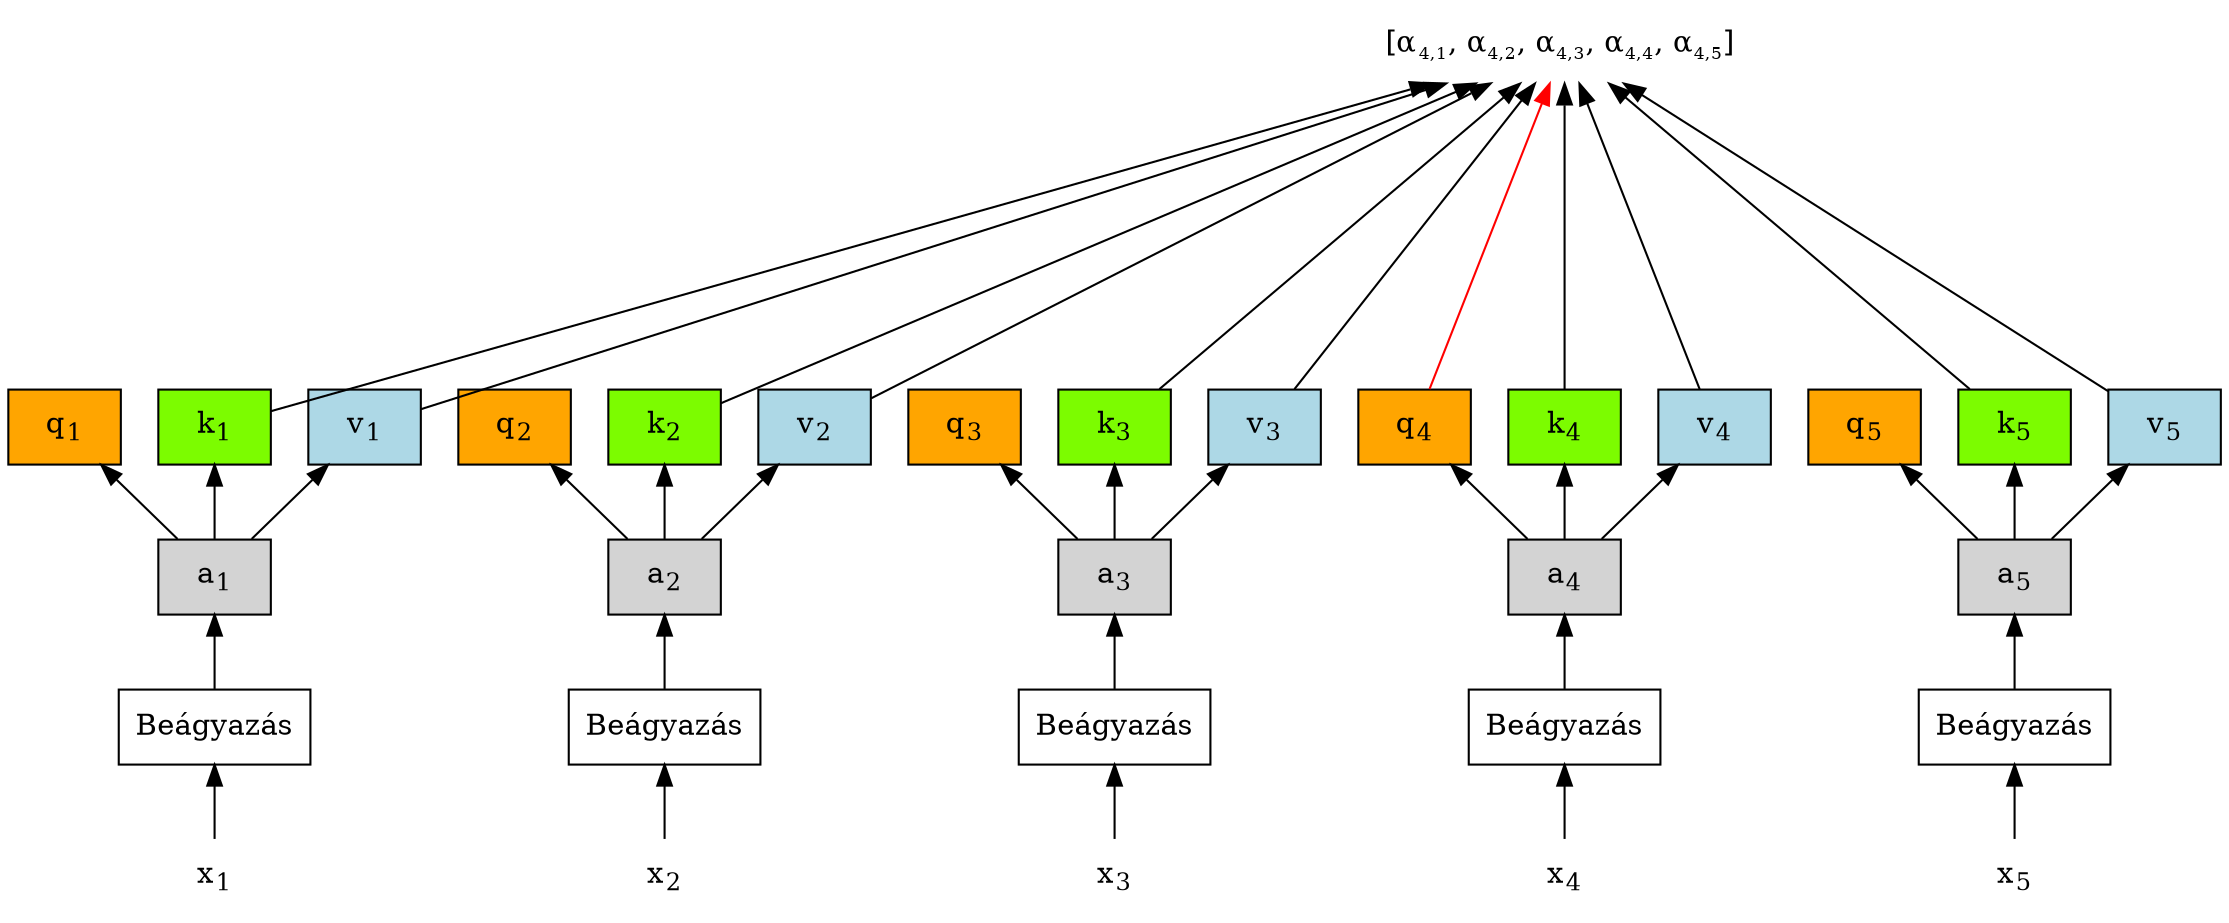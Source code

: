 digraph transformer {
    graph [dpi=300]
    rankdir = "BT"

    x1 [label=<x<sub>1</sub>>, shape="plaintext"]
    x2 [label=<x<sub>2</sub>>, shape="plaintext"]
    x3 [label=<x<sub>3</sub>>, shape="plaintext"]
    x4 [label=<x<sub>4</sub>>, shape="plaintext"]
    x5 [label=<x<sub>5</sub>>, shape="plaintext"]

    a1 [label=<a<sub>1</sub>>, shape="rectangle", style="filled", fillcolor=""]
    a2 [label=<a<sub>2</sub>>, shape="rectangle", style="filled", fillcolor=""]
    a3 [label=<a<sub>3</sub>>, shape="rectangle", style="filled", fillcolor=""]
    a4 [label=<a<sub>4</sub>>, shape="rectangle", style="filled", fillcolor=""]
    a5 [label=<a<sub>5</sub>>, shape="rectangle", style="filled", fillcolor=""]

    q1 [label=<q<sub>1</sub>>, shape="rectangle", style="filled", fillcolor="orange"]
    q2 [label=<q<sub>2</sub>>, shape="rectangle", style="filled", fillcolor="orange"]
    q3 [label=<q<sub>3</sub>>, shape="rectangle", style="filled", fillcolor="orange"]
    q4 [label=<q<sub>4</sub>>, shape="rectangle", style="filled", fillcolor="orange"]
    q5 [label=<q<sub>5</sub>>, shape="rectangle", style="filled", fillcolor="orange"]

    k1 [label=<k<sub>1</sub>>, shape="rectangle", style="filled", fillcolor="lawngreen"]
    k2 [label=<k<sub>2</sub>>, shape="rectangle", style="filled", fillcolor="lawngreen"]
    k3 [label=<k<sub>3</sub>>, shape="rectangle", style="filled", fillcolor="lawngreen"]
    k4 [label=<k<sub>4</sub>>, shape="rectangle", style="filled", fillcolor="lawngreen"]
    k5 [label=<k<sub>5</sub>>, shape="rectangle", style="filled", fillcolor="lawngreen"]

    v1 [label=<v<sub>1</sub>>, shape="rectangle", style="filled", fillcolor="lightblue"]
    v2 [label=<v<sub>2</sub>>, shape="rectangle", style="filled", fillcolor="lightblue"]
    v3 [label=<v<sub>3</sub>>, shape="rectangle", style="filled", fillcolor="lightblue"]
    v4 [label=<v<sub>4</sub>>, shape="rectangle", style="filled", fillcolor="lightblue"]
    v5 [label=<v<sub>5</sub>>, shape="rectangle", style="filled", fillcolor="lightblue"]

    embed1 [label="Beágyazás", shape="rectangle"]    
    embed2 [label="Beágyazás", shape="rectangle"]    
    embed3 [label="Beágyazás", shape="rectangle"]    
    embed4 [label="Beágyazás", shape="rectangle"]    
    embed5 [label="Beágyazás", shape="rectangle"]    

    //alpha1 [label=<[α<sub><font point-size="10">1,1</font></sub>, α<sub><font point-size="10">1,2</font></sub>, α<sub><font point-size="10">1,3</font></sub>, α<sub><font point-size="10">1,4</font></sub>, α<sub><font point-size="10">1,5</font></sub>] >, shape="plaintext"]
    //alpha2 [label=<[α<sub><font point-size="10">2,1</font></sub>, α<sub><font point-size="10">2,2</font></sub>, α<sub><font point-size="10">2,3</font></sub>, α<sub><font point-size="10">2,4</font></sub>, α<sub><font point-size="10">2,5</font></sub>] >, shape="plaintext"]
    //alpha3 [label=<[α<sub><font point-size="10">3,1</font></sub>, α<sub><font point-size="10">3,2</font></sub>, α<sub><font point-size="10">3,3</font></sub>, α<sub><font point-size="10">3,4</font></sub>, α<sub><font point-size="10">3,5</font></sub>] >, shape="plaintext"]
    alpha4 [label=<[α<sub><font point-size="10">4,1</font></sub>, α<sub><font point-size="10">4,2</font></sub>, α<sub><font point-size="10">4,3</font></sub>, α<sub><font point-size="10">4,4</font></sub>, α<sub><font point-size="10">4,5</font></sub>] >, shape="plaintext"]
    //alpha5 [label=<[α<sub><font point-size="10">5,1</font></sub>, α<sub><font point-size="10">5,2</font></sub>, α<sub><font point-size="10">5,3</font></sub>, α<sub><font point-size="10">5,4</font></sub>, α<sub><font point-size="10">5,5</font></sub>] >, shape="plaintext"]

    x1 -> embed1
    x2 -> embed2
    x3 -> embed3
    x4 -> embed4
    x5 -> embed5

    embed1 -> a1
    embed2 -> a2
    embed3 -> a3
    embed4 -> a4
    embed5 -> a5

    a1 -> q1
    a1 -> k1
    a1 -> v1
    a2 -> q2
    a2 -> k2
    a2 -> v2
    a3 -> q3
    a3 -> k3
    a3 -> v3
    a4 -> q4
    a4 -> k4
    a4 -> v4
    a5 -> q5
    a5 -> k5
    a5 -> v5
    splines="False"
    
    q1 -> alpha4 [minlen=4, constraint="False", style="invis"]
    q2 -> alpha4 [minlen=4, constraint="False", style="invis"]
    q3 -> alpha4 [minlen=4, constraint="False", style="invis"]
    q4 -> alpha4 [minlen=4, constraint="True", color="red"]
    k1 -> alpha4 [minlen=4, constraint="False"]
    v1 -> alpha4 [minlen=4, constraint="False"]
    k2 -> alpha4 [minlen=4, constraint="False"]
    v2 -> alpha4 [minlen=4, constraint="False"]
    k3 -> alpha4 [minlen=4, constraint="False"]
    v3 -> alpha4 [minlen=4, constraint="False"]
    k4 -> alpha4 [minlen=4, constraint="True"]
    v4 -> alpha4 [minlen=4, constraint="True"]
    k5 -> alpha4 [minlen=4, constraint="False"]
    v5 -> alpha4 [minlen=4, constraint="False"]
    




















}